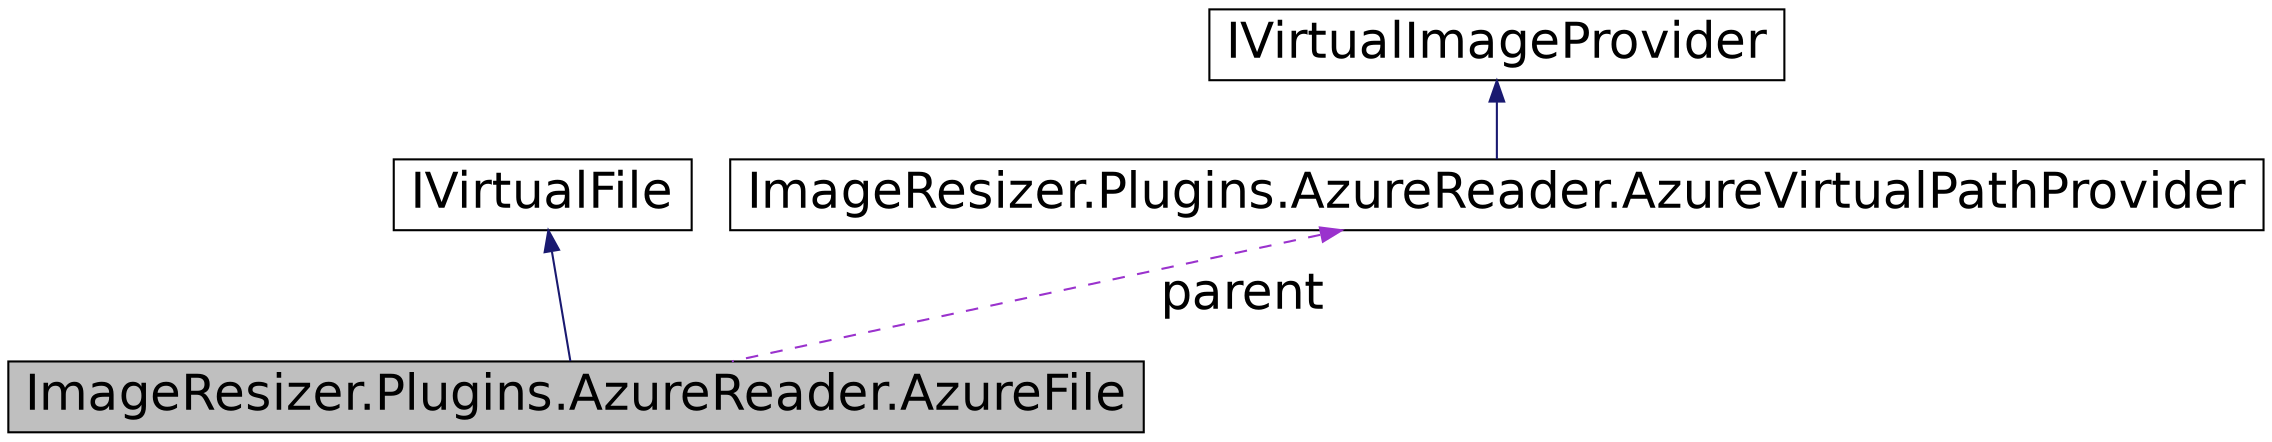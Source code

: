 digraph G
{
  edge [fontname="Helvetica",fontsize="24",labelfontname="Helvetica",labelfontsize="24"];
  node [fontname="Helvetica",fontsize="24",shape=record];
  Node1 [label="ImageResizer.Plugins.AzureReader.AzureFile",height=0.2,width=0.4,color="black", fillcolor="grey75", style="filled" fontcolor="black"];
  Node2 -> Node1 [dir="back",color="midnightblue",fontsize="24",style="solid",fontname="Helvetica"];
  Node2 [label="IVirtualFile",height=0.2,width=0.4,color="black", fillcolor="white", style="filled",URL="$interface_image_resizer_1_1_plugins_1_1_i_virtual_file.html",tooltip="A virtual file to support IVirtualImageProvider."];
  Node3 -> Node1 [dir="back",color="darkorchid3",fontsize="24",style="dashed",label=" parent" ,fontname="Helvetica"];
  Node3 [label="ImageResizer.Plugins.AzureReader.AzureVirtualPathProvider",height=0.2,width=0.4,color="black", fillcolor="white", style="filled",URL="$class_image_resizer_1_1_plugins_1_1_azure_reader_1_1_azure_virtual_path_provider.html"];
  Node4 -> Node3 [dir="back",color="midnightblue",fontsize="24",style="solid",fontname="Helvetica"];
  Node4 [label="IVirtualImageProvider",height=0.2,width=0.4,color="black", fillcolor="white", style="filled",URL="$interface_image_resizer_1_1_plugins_1_1_i_virtual_image_provider.html",tooltip="Implement this to allow your class (or VirtualPathProvider subclass) to be used without registering i..."];
}
